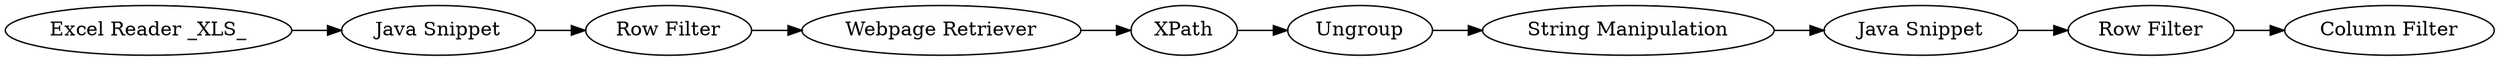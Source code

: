 digraph {
	9 -> 8
	8 -> 10
	11 -> 19
	16 -> 9
	18 -> 16
	12 -> 20
	17 -> 18
	19 -> 12
	10 -> 11
	16 [label="Row Filter"]
	20 [label="Column Filter"]
	9 [label="Webpage Retriever"]
	11 [label="String Manipulation"]
	18 [label="Java Snippet"]
	8 [label=XPath]
	12 [label="Row Filter"]
	17 [label="Excel Reader _XLS_"]
	10 [label=Ungroup]
	19 [label="Java Snippet"]
	rankdir=LR
}
